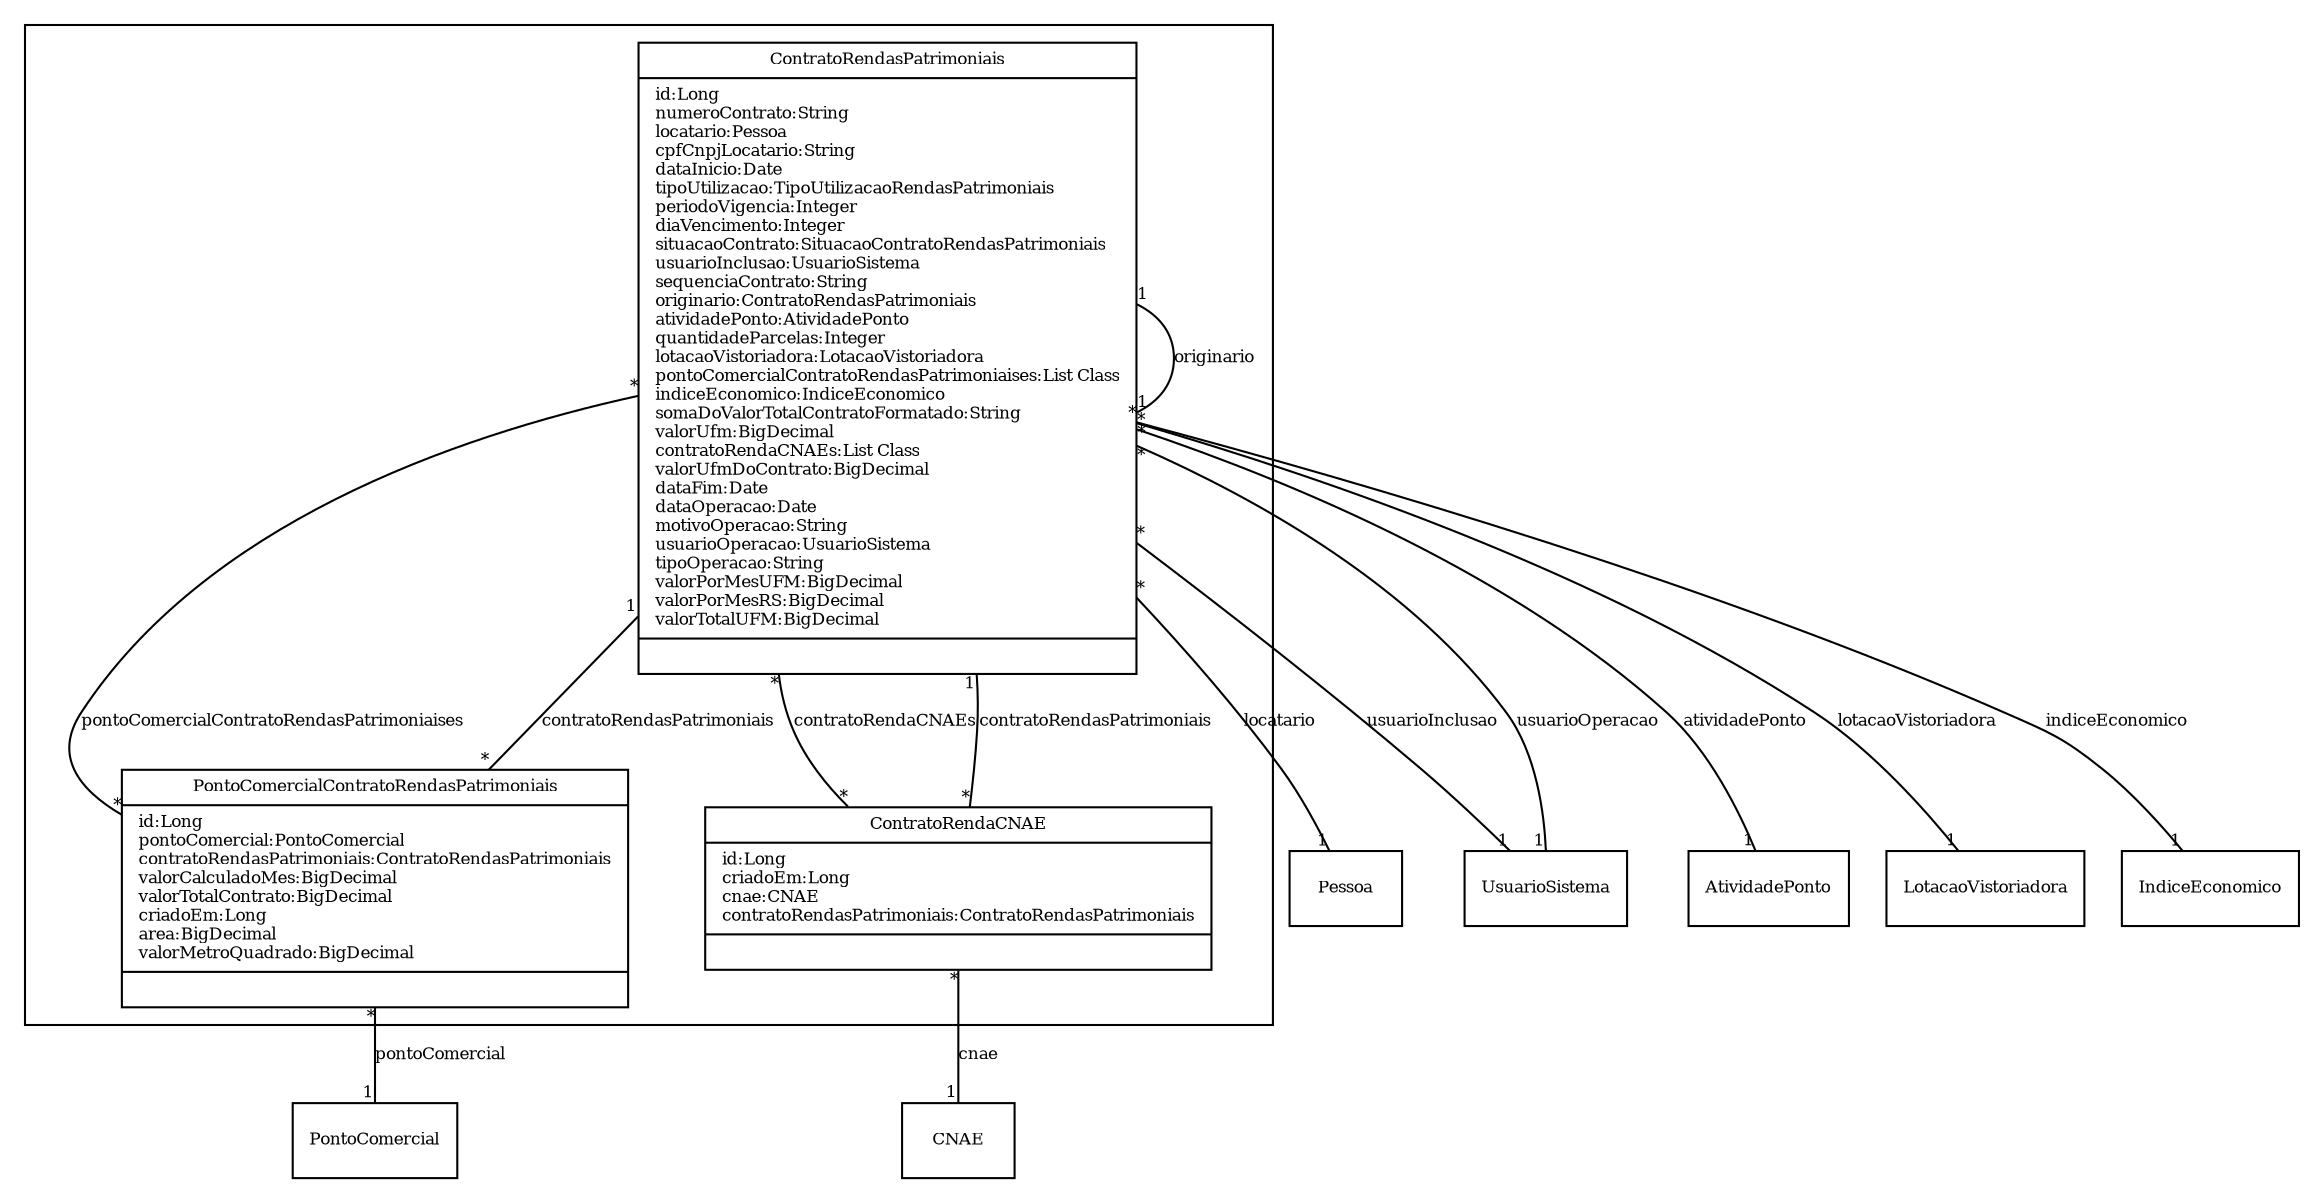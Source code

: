 digraph G{
fontname = "Times-Roman"
fontsize = 8

node [
        fontname = "Times-Roman"
        fontsize = 8
        shape = "record"
]

edge [
        fontname = "Times-Roman"
        fontsize = 8
]

subgraph clusterRENOVACAO_AUTOMATICA_DE_CONTRATOS_DE_RENDAS_PATRIMONIAIS
{
ContratoRendasPatrimoniais [label = "{ContratoRendasPatrimoniais|id:Long\lnumeroContrato:String\llocatario:Pessoa\lcpfCnpjLocatario:String\ldataInicio:Date\ltipoUtilizacao:TipoUtilizacaoRendasPatrimoniais\lperiodoVigencia:Integer\ldiaVencimento:Integer\lsituacaoContrato:SituacaoContratoRendasPatrimoniais\lusuarioInclusao:UsuarioSistema\lsequenciaContrato:String\loriginario:ContratoRendasPatrimoniais\latividadePonto:AtividadePonto\lquantidadeParcelas:Integer\llotacaoVistoriadora:LotacaoVistoriadora\lpontoComercialContratoRendasPatrimoniaises:List Class\lindiceEconomico:IndiceEconomico\lsomaDoValorTotalContratoFormatado:String\lvalorUfm:BigDecimal\lcontratoRendaCNAEs:List Class\lvalorUfmDoContrato:BigDecimal\ldataFim:Date\ldataOperacao:Date\lmotivoOperacao:String\lusuarioOperacao:UsuarioSistema\ltipoOperacao:String\lvalorPorMesUFM:BigDecimal\lvalorPorMesRS:BigDecimal\lvalorTotalUFM:BigDecimal\l|\l}"]
PontoComercialContratoRendasPatrimoniais [label = "{PontoComercialContratoRendasPatrimoniais|id:Long\lpontoComercial:PontoComercial\lcontratoRendasPatrimoniais:ContratoRendasPatrimoniais\lvalorCalculadoMes:BigDecimal\lvalorTotalContrato:BigDecimal\lcriadoEm:Long\larea:BigDecimal\lvalorMetroQuadrado:BigDecimal\l|\l}"]
ContratoRendaCNAE [label = "{ContratoRendaCNAE|id:Long\lcriadoEm:Long\lcnae:CNAE\lcontratoRendasPatrimoniais:ContratoRendasPatrimoniais\l|\l}"]
}
edge [arrowhead = "none" headlabel = "1" taillabel = "*"] ContratoRendasPatrimoniais -> Pessoa [label = "locatario"]
edge [arrowhead = "none" headlabel = "1" taillabel = "*"] ContratoRendasPatrimoniais -> UsuarioSistema [label = "usuarioInclusao"]
edge [arrowhead = "none" headlabel = "1" taillabel = "1"] ContratoRendasPatrimoniais -> ContratoRendasPatrimoniais [label = "originario"]
edge [arrowhead = "none" headlabel = "1" taillabel = "*"] ContratoRendasPatrimoniais -> AtividadePonto [label = "atividadePonto"]
edge [arrowhead = "none" headlabel = "1" taillabel = "*"] ContratoRendasPatrimoniais -> LotacaoVistoriadora [label = "lotacaoVistoriadora"]
edge [arrowhead = "none" headlabel = "*" taillabel = "*"] ContratoRendasPatrimoniais -> PontoComercialContratoRendasPatrimoniais [label = "pontoComercialContratoRendasPatrimoniaises"]
edge [arrowhead = "none" headlabel = "1" taillabel = "*"] ContratoRendasPatrimoniais -> IndiceEconomico [label = "indiceEconomico"]
edge [arrowhead = "none" headlabel = "*" taillabel = "*"] ContratoRendasPatrimoniais -> ContratoRendaCNAE [label = "contratoRendaCNAEs"]
edge [arrowhead = "none" headlabel = "1" taillabel = "*"] ContratoRendasPatrimoniais -> UsuarioSistema [label = "usuarioOperacao"]
edge [arrowhead = "none" headlabel = "1" taillabel = "*"] PontoComercialContratoRendasPatrimoniais -> PontoComercial [label = "pontoComercial"]
edge [arrowhead = "none" headlabel = "1" taillabel = "*"] PontoComercialContratoRendasPatrimoniais -> ContratoRendasPatrimoniais [label = "contratoRendasPatrimoniais"]
edge [arrowhead = "none" headlabel = "1" taillabel = "*"] ContratoRendaCNAE -> CNAE [label = "cnae"]
edge [arrowhead = "none" headlabel = "1" taillabel = "*"] ContratoRendaCNAE -> ContratoRendasPatrimoniais [label = "contratoRendasPatrimoniais"]
}
